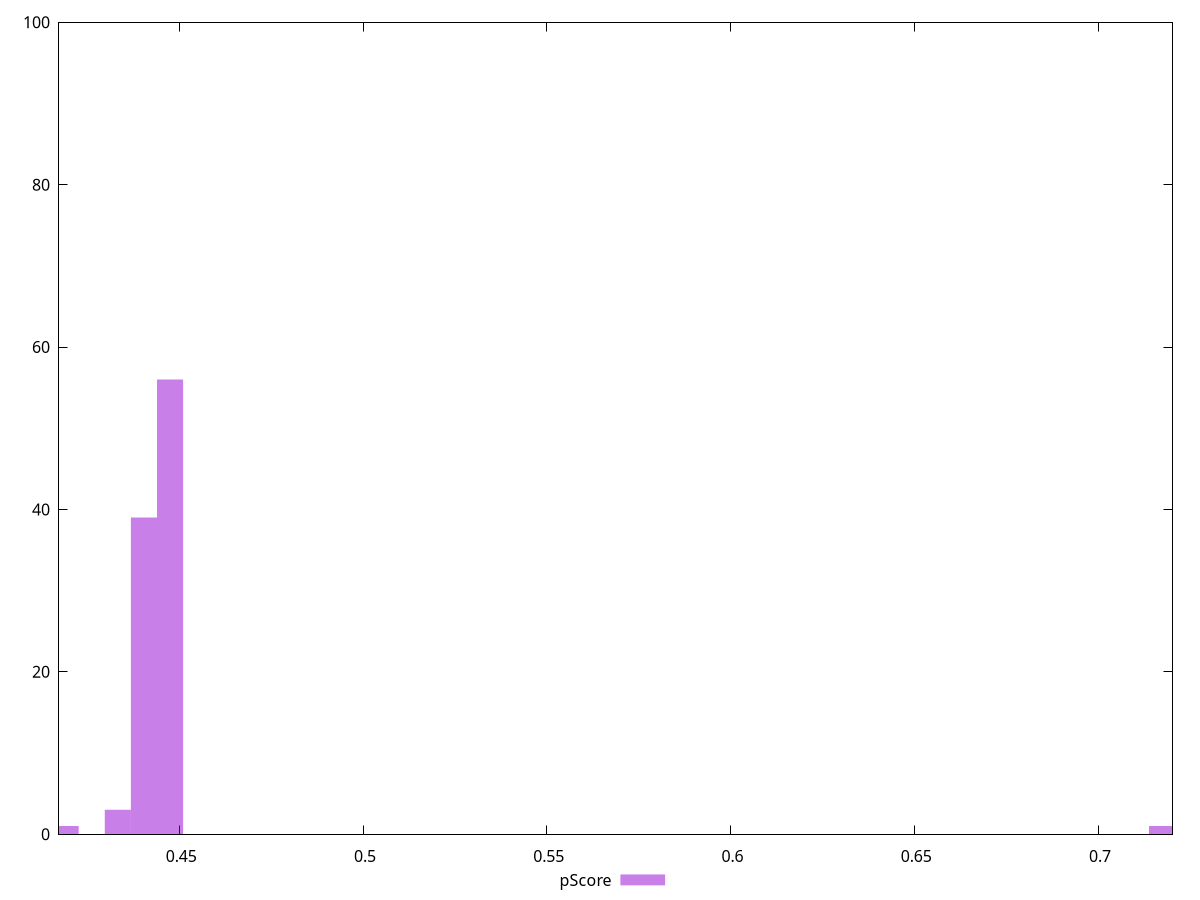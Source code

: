 reset

$pScore <<EOF
0.7174058796270449 1
0.44749079620300825 56
0.4403877676918494 39
0.4190786821583728 1
0.4332847391806905 3
EOF

set key outside below
set boxwidth 0.007103028511158861
set xrange [0.4172788481054114:0.7202493444386626]
set yrange [0:100]
set trange [0:100]
set style fill transparent solid 0.5 noborder
set terminal svg size 640, 490 enhanced background rgb 'white'
set output "report_00018_2021-02-10T15-25-16.877Z/largest-contentful-paint/samples/pages+cached+noadtech+nomedia+nocss/pScore/histogram.svg"

plot $pScore title "pScore" with boxes

reset
